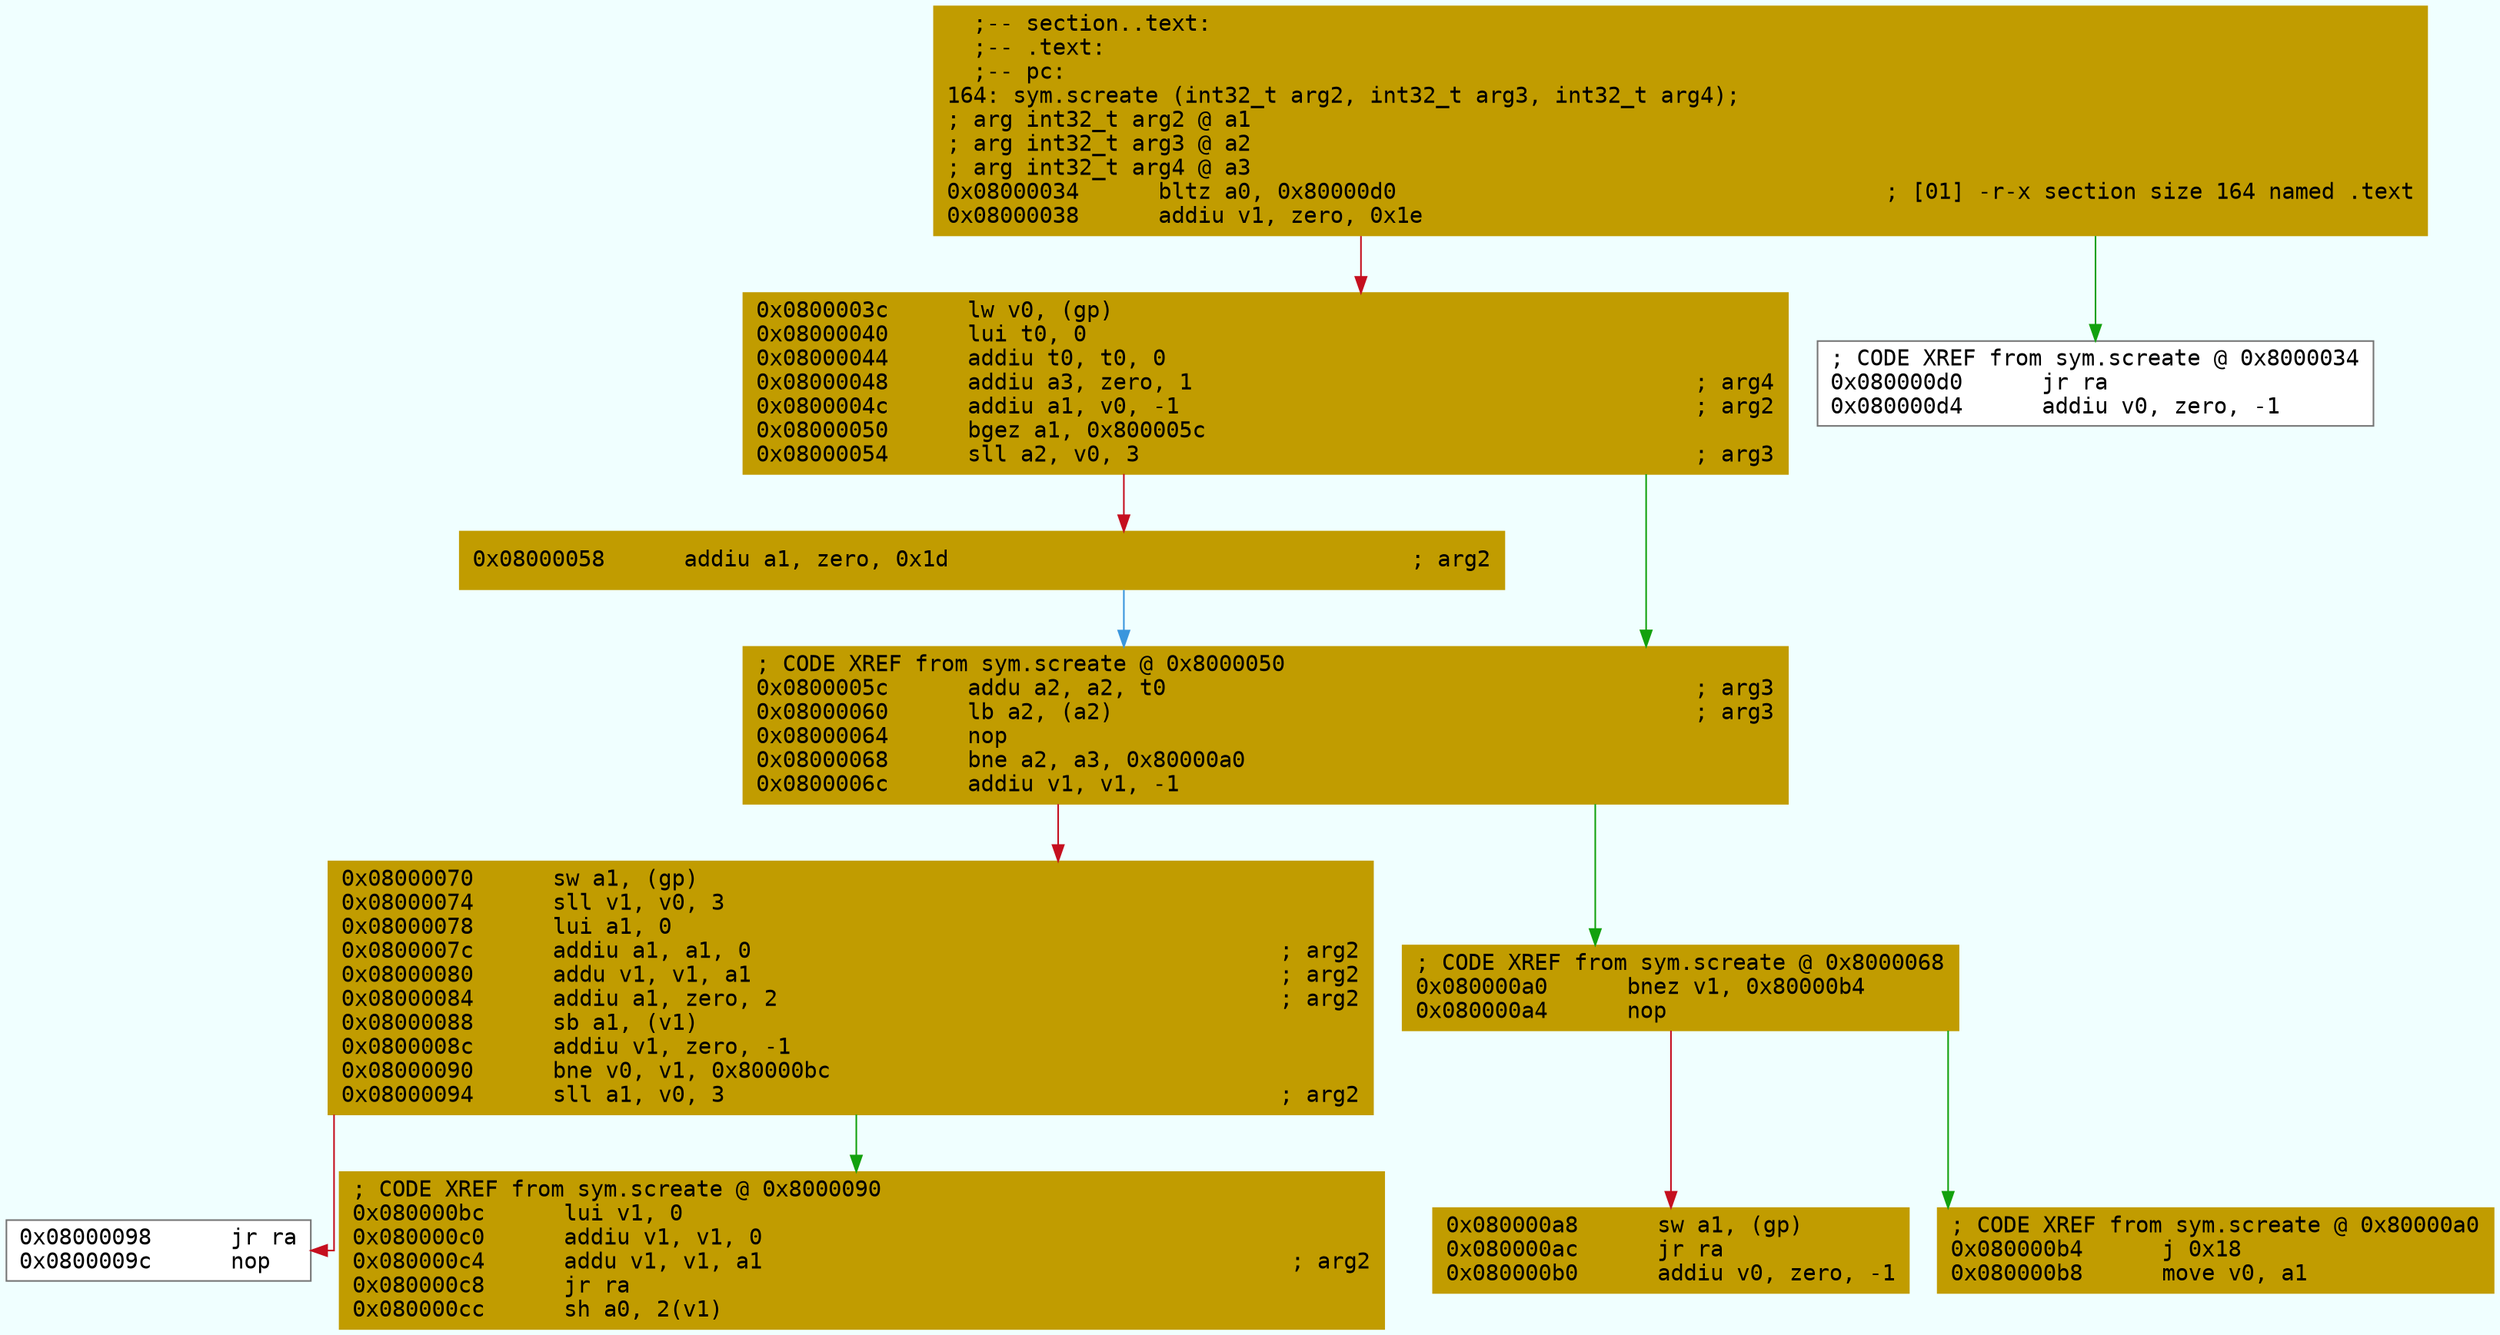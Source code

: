 digraph code {
	graph [bgcolor=azure fontsize=8 fontname="Courier" splines="ortho"];
	node [fillcolor=gray style=filled shape=box];
	edge [arrowhead="normal"];
	"0x08000034" [URL="sym.screate/0x08000034", fillcolor="#c19c00",color="#c19c00", fontname="Courier",label="  ;-- section..text:\l  ;-- .text:\l  ;-- pc:\l164: sym.screate (int32_t arg2, int32_t arg3, int32_t arg4);\l; arg int32_t arg2 @ a1\l; arg int32_t arg3 @ a2\l; arg int32_t arg4 @ a3\l0x08000034      bltz a0, 0x80000d0                                     ; [01] -r-x section size 164 named .text\l0x08000038      addiu v1, zero, 0x1e\l"]
	"0x0800003c" [URL="sym.screate/0x0800003c", fillcolor="#c19c00",color="#c19c00", fontname="Courier",label="0x0800003c      lw v0, (gp)\l0x08000040      lui t0, 0\l0x08000044      addiu t0, t0, 0\l0x08000048      addiu a3, zero, 1                                      ; arg4\l0x0800004c      addiu a1, v0, -1                                       ; arg2\l0x08000050      bgez a1, 0x800005c\l0x08000054      sll a2, v0, 3                                          ; arg3\l"]
	"0x08000058" [URL="sym.screate/0x08000058", fillcolor="#c19c00",color="#c19c00", fontname="Courier",label="0x08000058      addiu a1, zero, 0x1d                                   ; arg2\l"]
	"0x0800005c" [URL="sym.screate/0x0800005c", fillcolor="#c19c00",color="#c19c00", fontname="Courier",label="; CODE XREF from sym.screate @ 0x8000050\l0x0800005c      addu a2, a2, t0                                        ; arg3\l0x08000060      lb a2, (a2)                                            ; arg3\l0x08000064      nop\l0x08000068      bne a2, a3, 0x80000a0\l0x0800006c      addiu v1, v1, -1\l"]
	"0x08000070" [URL="sym.screate/0x08000070", fillcolor="#c19c00",color="#c19c00", fontname="Courier",label="0x08000070      sw a1, (gp)\l0x08000074      sll v1, v0, 3\l0x08000078      lui a1, 0\l0x0800007c      addiu a1, a1, 0                                        ; arg2\l0x08000080      addu v1, v1, a1                                        ; arg2\l0x08000084      addiu a1, zero, 2                                      ; arg2\l0x08000088      sb a1, (v1)\l0x0800008c      addiu v1, zero, -1\l0x08000090      bne v0, v1, 0x80000bc\l0x08000094      sll a1, v0, 3                                          ; arg2\l"]
	"0x08000098" [URL="sym.screate/0x08000098", fillcolor="white",color="#767676", fontname="Courier",label="0x08000098      jr ra\l0x0800009c      nop\l"]
	"0x080000a0" [URL="sym.screate/0x080000a0", fillcolor="#c19c00",color="#c19c00", fontname="Courier",label="; CODE XREF from sym.screate @ 0x8000068\l0x080000a0      bnez v1, 0x80000b4\l0x080000a4      nop\l"]
	"0x080000a8" [URL="sym.screate/0x080000a8", fillcolor="#c19c00",color="#c19c00", fontname="Courier",label="0x080000a8      sw a1, (gp)\l0x080000ac      jr ra\l0x080000b0      addiu v0, zero, -1\l"]
	"0x080000b4" [URL="sym.screate/0x080000b4", fillcolor="#c19c00",color="#c19c00", fontname="Courier",label="; CODE XREF from sym.screate @ 0x80000a0\l0x080000b4      j 0x18\l0x080000b8      move v0, a1\l"]
	"0x080000bc" [URL="sym.screate/0x080000bc", fillcolor="#c19c00",color="#c19c00", fontname="Courier",label="; CODE XREF from sym.screate @ 0x8000090\l0x080000bc      lui v1, 0\l0x080000c0      addiu v1, v1, 0\l0x080000c4      addu v1, v1, a1                                        ; arg2\l0x080000c8      jr ra\l0x080000cc      sh a0, 2(v1)\l"]
	"0x080000d0" [URL="sym.screate/0x080000d0", fillcolor="white",color="#767676", fontname="Courier",label="; CODE XREF from sym.screate @ 0x8000034\l0x080000d0      jr ra\l0x080000d4      addiu v0, zero, -1\l"]
        "0x08000034" -> "0x080000d0" [color="#13a10e"];
        "0x08000034" -> "0x0800003c" [color="#c50f1f"];
        "0x0800003c" -> "0x0800005c" [color="#13a10e"];
        "0x0800003c" -> "0x08000058" [color="#c50f1f"];
        "0x08000058" -> "0x0800005c" [color="#3a96dd"];
        "0x0800005c" -> "0x080000a0" [color="#13a10e"];
        "0x0800005c" -> "0x08000070" [color="#c50f1f"];
        "0x08000070" -> "0x080000bc" [color="#13a10e"];
        "0x08000070" -> "0x08000098" [color="#c50f1f"];
        "0x080000a0" -> "0x080000b4" [color="#13a10e"];
        "0x080000a0" -> "0x080000a8" [color="#c50f1f"];
}
